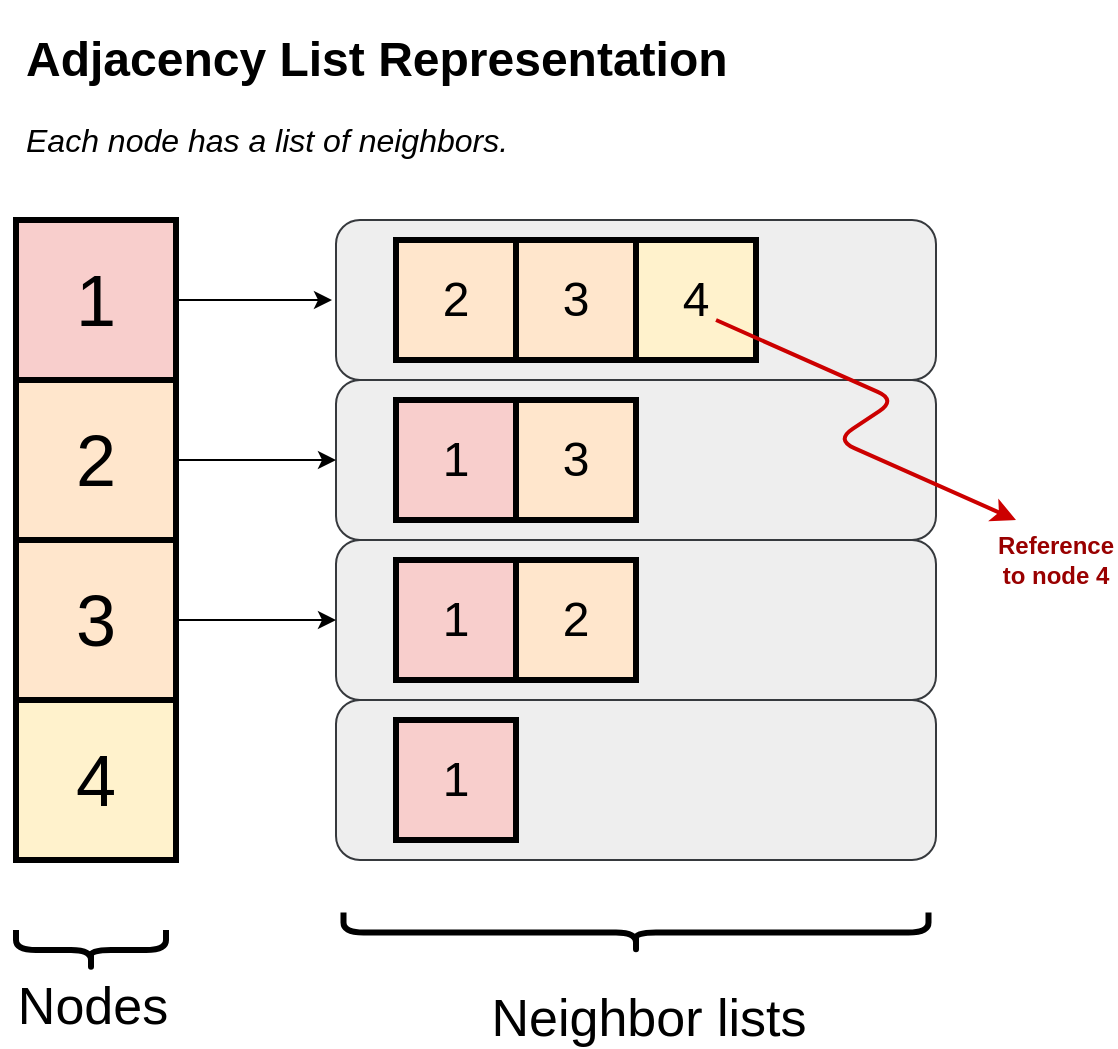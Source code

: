 <mxfile version="12.8.8"><diagram id="kOTTiU3iEQIDXsUA7qoI" name="Page-1"><mxGraphModel dx="1186" dy="812" grid="1" gridSize="10" guides="1" tooltips="1" connect="1" arrows="1" fold="1" page="1" pageScale="1" pageWidth="850" pageHeight="1100" math="0" shadow="0"><root><mxCell id="0"/><mxCell id="1" parent="0"/><mxCell id="1syiZ-qItpd6NVxnw3sO-1" value="&lt;font style=&quot;font-size: 36px&quot;&gt;1&lt;/font&gt;" style="whiteSpace=wrap;html=1;aspect=fixed;strokeWidth=3;fillColor=#f8cecc;strokeColor=#000000;" vertex="1" parent="1"><mxGeometry x="160" y="120" width="80" height="80" as="geometry"/></mxCell><mxCell id="1syiZ-qItpd6NVxnw3sO-2" value="&lt;font style=&quot;font-size: 36px&quot;&gt;2&lt;/font&gt;" style="whiteSpace=wrap;html=1;aspect=fixed;strokeWidth=3;fillColor=#ffe6cc;strokeColor=#000000;" vertex="1" parent="1"><mxGeometry x="160" y="200" width="80" height="80" as="geometry"/></mxCell><mxCell id="1syiZ-qItpd6NVxnw3sO-3" value="&lt;font style=&quot;font-size: 36px&quot;&gt;3&lt;/font&gt;" style="whiteSpace=wrap;html=1;aspect=fixed;strokeWidth=3;fillColor=#ffe6cc;strokeColor=#000000;" vertex="1" parent="1"><mxGeometry x="160" y="280" width="80" height="80" as="geometry"/></mxCell><mxCell id="1syiZ-qItpd6NVxnw3sO-4" value="&lt;font style=&quot;font-size: 36px&quot;&gt;4&lt;/font&gt;" style="whiteSpace=wrap;html=1;aspect=fixed;strokeWidth=3;fillColor=#fff2cc;strokeColor=#000000;" vertex="1" parent="1"><mxGeometry x="160" y="360" width="80" height="80" as="geometry"/></mxCell><mxCell id="1syiZ-qItpd6NVxnw3sO-5" value="" style="rounded=1;whiteSpace=wrap;html=1;fillColor=#eeeeee;strokeColor=#36393d;" vertex="1" parent="1"><mxGeometry x="320" y="120" width="300" height="80" as="geometry"/></mxCell><mxCell id="1syiZ-qItpd6NVxnw3sO-7" value="&lt;font size=&quot;5&quot;&gt;2&lt;/font&gt;" style="whiteSpace=wrap;html=1;aspect=fixed;strokeWidth=3;fillColor=#ffe6cc;strokeColor=#000000;" vertex="1" parent="1"><mxGeometry x="350" y="130" width="60" height="60" as="geometry"/></mxCell><mxCell id="1syiZ-qItpd6NVxnw3sO-8" value="&lt;font size=&quot;5&quot;&gt;3&lt;/font&gt;" style="whiteSpace=wrap;html=1;aspect=fixed;strokeWidth=3;fillColor=#ffe6cc;strokeColor=#000000;" vertex="1" parent="1"><mxGeometry x="410" y="130" width="60" height="60" as="geometry"/></mxCell><mxCell id="1syiZ-qItpd6NVxnw3sO-9" value="" style="rounded=1;whiteSpace=wrap;html=1;fillColor=#eeeeee;strokeColor=#36393d;" vertex="1" parent="1"><mxGeometry x="320" y="200" width="300" height="80" as="geometry"/></mxCell><mxCell id="1syiZ-qItpd6NVxnw3sO-10" value="&lt;font size=&quot;5&quot;&gt;1&lt;/font&gt;" style="whiteSpace=wrap;html=1;aspect=fixed;strokeWidth=3;fillColor=#f8cecc;strokeColor=#000000;" vertex="1" parent="1"><mxGeometry x="350" y="210" width="60" height="60" as="geometry"/></mxCell><mxCell id="1syiZ-qItpd6NVxnw3sO-11" value="&lt;font size=&quot;5&quot;&gt;3&lt;/font&gt;" style="whiteSpace=wrap;html=1;aspect=fixed;strokeWidth=3;fillColor=#ffe6cc;strokeColor=#000000;" vertex="1" parent="1"><mxGeometry x="410" y="210" width="60" height="60" as="geometry"/></mxCell><mxCell id="1syiZ-qItpd6NVxnw3sO-12" value="" style="rounded=1;whiteSpace=wrap;html=1;fillColor=#eeeeee;strokeColor=#36393d;" vertex="1" parent="1"><mxGeometry x="320" y="280" width="300" height="80" as="geometry"/></mxCell><mxCell id="1syiZ-qItpd6NVxnw3sO-13" value="&lt;font size=&quot;5&quot;&gt;1&lt;/font&gt;" style="whiteSpace=wrap;html=1;aspect=fixed;strokeWidth=3;fillColor=#f8cecc;strokeColor=#000000;" vertex="1" parent="1"><mxGeometry x="350" y="290" width="60" height="60" as="geometry"/></mxCell><mxCell id="1syiZ-qItpd6NVxnw3sO-14" value="&lt;font size=&quot;5&quot;&gt;2&lt;/font&gt;" style="whiteSpace=wrap;html=1;aspect=fixed;strokeWidth=3;fillColor=#ffe6cc;strokeColor=#000000;" vertex="1" parent="1"><mxGeometry x="410" y="290" width="60" height="60" as="geometry"/></mxCell><mxCell id="1syiZ-qItpd6NVxnw3sO-15" value="" style="rounded=1;whiteSpace=wrap;html=1;fillColor=#eeeeee;strokeColor=#36393d;" vertex="1" parent="1"><mxGeometry x="320" y="360" width="300" height="80" as="geometry"/></mxCell><mxCell id="1syiZ-qItpd6NVxnw3sO-16" value="&lt;font size=&quot;5&quot;&gt;1&lt;/font&gt;" style="whiteSpace=wrap;html=1;aspect=fixed;strokeWidth=3;fillColor=#f8cecc;strokeColor=#000000;" vertex="1" parent="1"><mxGeometry x="350" y="370" width="60" height="60" as="geometry"/></mxCell><mxCell id="1syiZ-qItpd6NVxnw3sO-18" value="" style="endArrow=classic;html=1;exitX=1;exitY=0.5;exitDx=0;exitDy=0;" edge="1" parent="1" source="1syiZ-qItpd6NVxnw3sO-1"><mxGeometry width="50" height="50" relative="1" as="geometry"><mxPoint x="400" y="440" as="sourcePoint"/><mxPoint x="318" y="160" as="targetPoint"/></mxGeometry></mxCell><mxCell id="1syiZ-qItpd6NVxnw3sO-19" value="" style="endArrow=classic;html=1;exitX=1;exitY=0.5;exitDx=0;exitDy=0;entryX=0;entryY=0.5;entryDx=0;entryDy=0;" edge="1" parent="1" source="1syiZ-qItpd6NVxnw3sO-2" target="1syiZ-qItpd6NVxnw3sO-9"><mxGeometry width="50" height="50" relative="1" as="geometry"><mxPoint x="250" y="170" as="sourcePoint"/><mxPoint x="328" y="170" as="targetPoint"/></mxGeometry></mxCell><mxCell id="1syiZ-qItpd6NVxnw3sO-20" value="" style="endArrow=classic;html=1;entryX=0;entryY=0.5;entryDx=0;entryDy=0;exitX=1;exitY=0.5;exitDx=0;exitDy=0;" edge="1" parent="1" source="1syiZ-qItpd6NVxnw3sO-3" target="1syiZ-qItpd6NVxnw3sO-12"><mxGeometry width="50" height="50" relative="1" as="geometry"><mxPoint x="400" y="390" as="sourcePoint"/><mxPoint x="450" y="340" as="targetPoint"/></mxGeometry></mxCell><mxCell id="1syiZ-qItpd6NVxnw3sO-21" value="&lt;font size=&quot;5&quot;&gt;4&lt;/font&gt;" style="whiteSpace=wrap;html=1;aspect=fixed;strokeWidth=3;fillColor=#fff2cc;strokeColor=#000000;" vertex="1" parent="1"><mxGeometry x="470" y="130" width="60" height="60" as="geometry"/></mxCell><mxCell id="1syiZ-qItpd6NVxnw3sO-22" value="&lt;h1&gt;Adjacency List Representation&amp;nbsp;&lt;/h1&gt;&lt;p&gt;&lt;font style=&quot;font-size: 16px&quot;&gt;&lt;i&gt;Each node has a list of neighbors.&lt;/i&gt;&lt;/font&gt;&lt;/p&gt;" style="text;html=1;strokeColor=none;fillColor=none;spacing=5;spacingTop=-20;whiteSpace=wrap;overflow=hidden;rounded=0;" vertex="1" parent="1"><mxGeometry x="160" y="20" width="470" height="80" as="geometry"/></mxCell><mxCell id="1syiZ-qItpd6NVxnw3sO-23" value="" style="shape=curlyBracket;whiteSpace=wrap;html=1;rounded=1;strokeColor=#000000;strokeWidth=3;rotation=-90;" vertex="1" parent="1"><mxGeometry x="460" y="330" width="20" height="292.5" as="geometry"/></mxCell><mxCell id="1syiZ-qItpd6NVxnw3sO-24" value="" style="shape=curlyBracket;whiteSpace=wrap;html=1;rounded=1;strokeColor=#000000;strokeWidth=3;rotation=-90;" vertex="1" parent="1"><mxGeometry x="187.5" y="447.5" width="20" height="75" as="geometry"/></mxCell><mxCell id="1syiZ-qItpd6NVxnw3sO-26" value="&lt;font style=&quot;font-size: 26px&quot;&gt;&lt;br&gt;Neighbor lists&lt;/font&gt;" style="text;html=1;align=center;verticalAlign=middle;resizable=0;points=[];autosize=1;" vertex="1" parent="1"><mxGeometry x="391" y="482.5" width="170" height="40" as="geometry"/></mxCell><mxCell id="1syiZ-qItpd6NVxnw3sO-27" value="&lt;span style=&quot;font-size: 26px&quot;&gt;Nodes&lt;/span&gt;" style="text;html=1;align=center;verticalAlign=middle;resizable=0;points=[];autosize=1;" vertex="1" parent="1"><mxGeometry x="152.5" y="502.5" width="90" height="20" as="geometry"/></mxCell><mxCell id="1syiZ-qItpd6NVxnw3sO-28" value="" style="endArrow=classic;html=1;exitX=0.667;exitY=0.667;exitDx=0;exitDy=0;exitPerimeter=0;strokeColor=#CC0000;strokeWidth=2;" edge="1" parent="1" source="1syiZ-qItpd6NVxnw3sO-21"><mxGeometry width="50" height="50" relative="1" as="geometry"><mxPoint x="400" y="390" as="sourcePoint"/><mxPoint x="660" y="270" as="targetPoint"/><Array as="points"><mxPoint x="600" y="210"/><mxPoint x="570" y="230"/></Array></mxGeometry></mxCell><mxCell id="1syiZ-qItpd6NVxnw3sO-29" value="&lt;font color=&quot;#990000&quot;&gt;&lt;b&gt;Reference to node 4&lt;/b&gt;&lt;/font&gt;" style="text;html=1;strokeColor=none;fillColor=none;align=center;verticalAlign=middle;whiteSpace=wrap;rounded=0;" vertex="1" parent="1"><mxGeometry x="650" y="280" width="60" height="20" as="geometry"/></mxCell></root></mxGraphModel></diagram></mxfile>